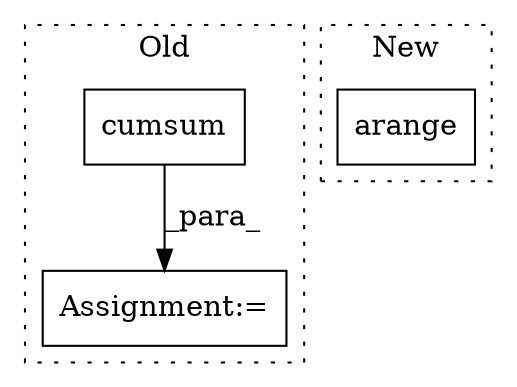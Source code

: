digraph G {
subgraph cluster0 {
1 [label="cumsum" a="32" s="1967" l="8" shape="box"];
3 [label="Assignment:=" a="7" s="1955" l="1" shape="box"];
label = "Old";
style="dotted";
}
subgraph cluster1 {
2 [label="arange" a="32" s="2134,2154" l="7,1" shape="box"];
label = "New";
style="dotted";
}
1 -> 3 [label="_para_"];
}